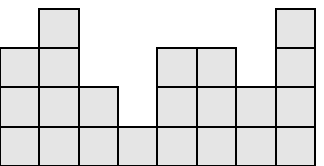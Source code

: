 u := 0.5cm;

numeric h[];
h[1] := 3;
h[2] := 4;
h[3] := 2;
h[4] := 1;
h[5] := 3;
h[6] := 3;
h[7] := 2;
h[8] := 4;

path sq;
sq = (0, 0) -- (0, 1) -- (1, 1) -- (1, 0) -- cycle;

def landscape =
    pickup pencircle scaled 0.5pt;

    for x = 1 step 1 until 8:
        for y = 1 step 1 until h[x]:
            fill sq shifted (x - 1, y - 1) scaled u withcolor 0.9 white;
            square(x, y);
        endfor;
    endfor;
enddef;

def square(expr x, y) =
    draw sq shifted (x - 1, y - 1) scaled u;
enddef;

beginfig(1)
    landscape;
endfig;

beginfig(2)
    landscape;
    square(6, 4);
    square(7, 3);
    square(7, 4);
    square(7, 5);
endfig;

end.
